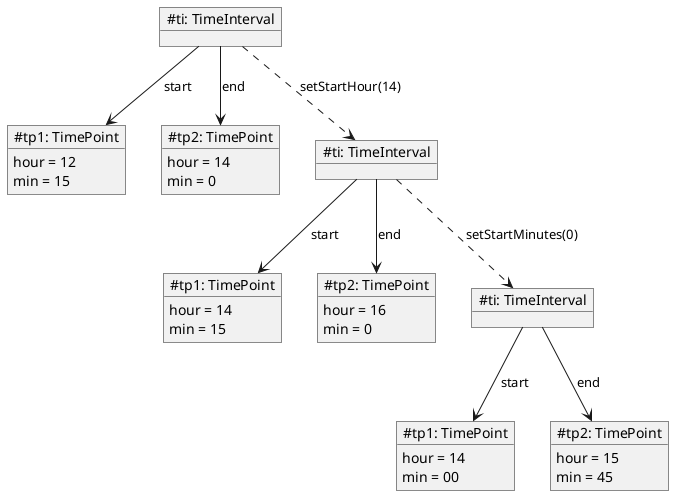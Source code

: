 @startuml
object "~#ti: TimeInterval" as ti1 {
}
object "~#tp1: TimePoint" as tp11 {
	hour = 12
	min = 15
}
object "~#tp2: TimePoint" as tp21 {
	hour = 14
	min = 0
}
ti1 --> tp11: start
ti1 --> tp21: end

object "~#ti: TimeInterval" as ti2 {
}
object "~#tp1: TimePoint" as tp12 {
	hour = 14
	min = 15
}
object "~#tp2: TimePoint" as tp22 {
	hour = 16
	min = 0
}
ti2 --> tp12: start
ti2 --> tp22: end

ti1 ..> ti2: setStartHour(14)

object "~#ti: TimeInterval" as ti3 {
}
object "~#tp1: TimePoint" as tp13 {
	hour = 14
	min = 00
}
object "~#tp2: TimePoint" as tp23 {
	hour = 15
	min = 45
}
ti3 --> tp13: start
ti3 --> tp23: end

ti2 ..> ti3: setStartMinutes(0)
@enduml

